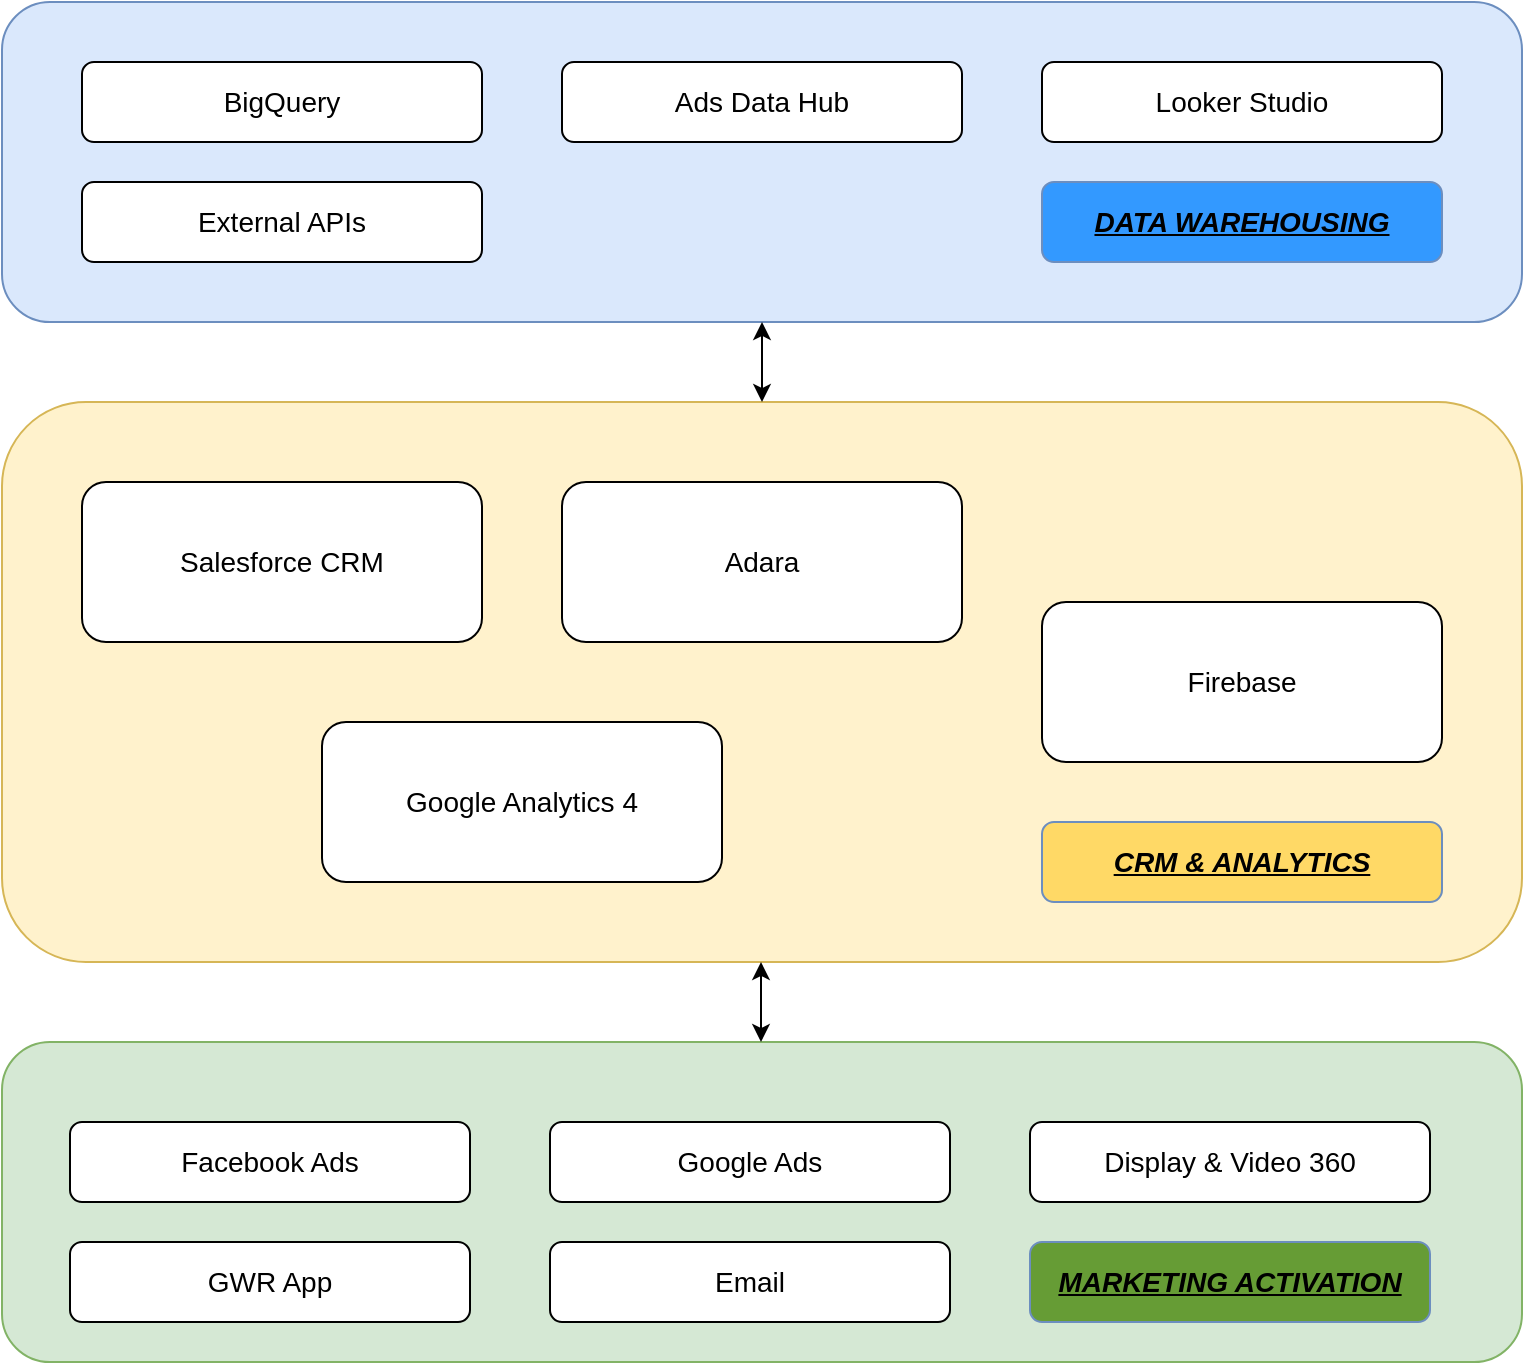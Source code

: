 <mxfile version="21.6.1" type="github">
  <diagram name="Page-1" id="ZJVI5weoRwxCD6mdnaFn">
    <mxGraphModel dx="829" dy="579" grid="1" gridSize="10" guides="1" tooltips="1" connect="1" arrows="1" fold="1" page="1" pageScale="1" pageWidth="827" pageHeight="1169" math="0" shadow="0">
      <root>
        <mxCell id="0" />
        <mxCell id="1" parent="0" />
        <mxCell id="XLbvD_315AaSUv3qH8E9-13" value="" style="rounded=1;whiteSpace=wrap;html=1;fillColor=#fff2cc;strokeColor=#d6b656;" vertex="1" parent="1">
          <mxGeometry x="40" y="240" width="760" height="280" as="geometry" />
        </mxCell>
        <mxCell id="XLbvD_315AaSUv3qH8E9-12" value="" style="rounded=1;whiteSpace=wrap;html=1;fillColor=#dae8fc;strokeColor=#6c8ebf;" vertex="1" parent="1">
          <mxGeometry x="40" y="40" width="760" height="160" as="geometry" />
        </mxCell>
        <mxCell id="FjG-L-fSqGVDfDOuXEye-6" value="BigQuery" style="rounded=1;whiteSpace=wrap;html=1;fontSize=14;" parent="1" vertex="1">
          <mxGeometry x="80" y="70" width="200" height="40" as="geometry" />
        </mxCell>
        <mxCell id="XLbvD_315AaSUv3qH8E9-2" value="Ads Data Hub" style="rounded=1;whiteSpace=wrap;html=1;fontSize=14;" vertex="1" parent="1">
          <mxGeometry x="320" y="70" width="200" height="40" as="geometry" />
        </mxCell>
        <mxCell id="XLbvD_315AaSUv3qH8E9-3" value="Looker Studio" style="rounded=1;whiteSpace=wrap;html=1;fontSize=14;" vertex="1" parent="1">
          <mxGeometry x="560" y="70" width="200" height="40" as="geometry" />
        </mxCell>
        <mxCell id="XLbvD_315AaSUv3qH8E9-4" value="Salesforce CRM" style="rounded=1;whiteSpace=wrap;html=1;fontSize=14;" vertex="1" parent="1">
          <mxGeometry x="80" y="280" width="200" height="80" as="geometry" />
        </mxCell>
        <mxCell id="XLbvD_315AaSUv3qH8E9-5" value="Adara" style="rounded=1;whiteSpace=wrap;html=1;fontSize=14;" vertex="1" parent="1">
          <mxGeometry x="320" y="280" width="200" height="80" as="geometry" />
        </mxCell>
        <mxCell id="XLbvD_315AaSUv3qH8E9-6" value="Google Analytics 4" style="rounded=1;whiteSpace=wrap;html=1;fontSize=14;" vertex="1" parent="1">
          <mxGeometry x="200" y="400" width="200" height="80" as="geometry" />
        </mxCell>
        <mxCell id="XLbvD_315AaSUv3qH8E9-7" value="Firebase" style="rounded=1;whiteSpace=wrap;html=1;fontSize=14;" vertex="1" parent="1">
          <mxGeometry x="560" y="340" width="200" height="80" as="geometry" />
        </mxCell>
        <mxCell id="XLbvD_315AaSUv3qH8E9-14" value="External APIs" style="rounded=1;whiteSpace=wrap;html=1;fontSize=14;" vertex="1" parent="1">
          <mxGeometry x="80" y="130" width="200" height="40" as="geometry" />
        </mxCell>
        <mxCell id="XLbvD_315AaSUv3qH8E9-15" value="" style="rounded=1;whiteSpace=wrap;html=1;fillColor=#d5e8d4;strokeColor=#82b366;" vertex="1" parent="1">
          <mxGeometry x="40" y="560" width="760" height="160" as="geometry" />
        </mxCell>
        <mxCell id="XLbvD_315AaSUv3qH8E9-16" value="Facebook Ads" style="rounded=1;whiteSpace=wrap;html=1;fontSize=14;" vertex="1" parent="1">
          <mxGeometry x="74" y="600" width="200" height="40" as="geometry" />
        </mxCell>
        <mxCell id="XLbvD_315AaSUv3qH8E9-17" value="Google Ads" style="rounded=1;whiteSpace=wrap;html=1;fontSize=14;" vertex="1" parent="1">
          <mxGeometry x="314" y="600" width="200" height="40" as="geometry" />
        </mxCell>
        <mxCell id="XLbvD_315AaSUv3qH8E9-18" value="Display &amp;amp; Video 360" style="rounded=1;whiteSpace=wrap;html=1;fontSize=14;" vertex="1" parent="1">
          <mxGeometry x="554" y="600" width="200" height="40" as="geometry" />
        </mxCell>
        <mxCell id="XLbvD_315AaSUv3qH8E9-19" value="" style="endArrow=classic;startArrow=classic;html=1;rounded=1;entryX=0.5;entryY=1;entryDx=0;entryDy=0;exitX=0.5;exitY=0;exitDx=0;exitDy=0;" edge="1" parent="1" source="XLbvD_315AaSUv3qH8E9-13" target="XLbvD_315AaSUv3qH8E9-12">
          <mxGeometry width="50" height="50" relative="1" as="geometry">
            <mxPoint x="380" y="270" as="sourcePoint" />
            <mxPoint x="430" y="220" as="targetPoint" />
          </mxGeometry>
        </mxCell>
        <mxCell id="XLbvD_315AaSUv3qH8E9-28" value="" style="endArrow=classic;startArrow=classic;html=1;rounded=1;entryX=0.5;entryY=1;entryDx=0;entryDy=0;exitX=0.5;exitY=0;exitDx=0;exitDy=0;fontStyle=7;fontSize=12;" edge="1" parent="1">
          <mxGeometry width="50" height="50" relative="1" as="geometry">
            <mxPoint x="419.5" y="560" as="sourcePoint" />
            <mxPoint x="419.5" y="520" as="targetPoint" />
          </mxGeometry>
        </mxCell>
        <mxCell id="XLbvD_315AaSUv3qH8E9-29" value="&lt;b&gt;&lt;i&gt;&lt;u&gt;DATA WAREHOUSING&lt;/u&gt;&lt;/i&gt;&lt;/b&gt;" style="rounded=1;whiteSpace=wrap;html=1;fontSize=14;fillColor=#3399FF;strokeColor=#6c8ebf;" vertex="1" parent="1">
          <mxGeometry x="560" y="130" width="200" height="40" as="geometry" />
        </mxCell>
        <mxCell id="XLbvD_315AaSUv3qH8E9-30" value="&lt;b&gt;&lt;i&gt;&lt;u&gt;CRM &amp;amp; ANALYTICS&lt;/u&gt;&lt;/i&gt;&lt;/b&gt;" style="rounded=1;whiteSpace=wrap;html=1;fontSize=14;fillColor=#FFD966;strokeColor=#6c8ebf;" vertex="1" parent="1">
          <mxGeometry x="560" y="450" width="200" height="40" as="geometry" />
        </mxCell>
        <mxCell id="XLbvD_315AaSUv3qH8E9-31" value="&lt;b&gt;&lt;i&gt;&lt;u&gt;MARKETING ACTIVATION&lt;/u&gt;&lt;/i&gt;&lt;/b&gt;" style="rounded=1;whiteSpace=wrap;html=1;fontSize=14;fillColor=#669c35;strokeColor=#6c8ebf;" vertex="1" parent="1">
          <mxGeometry x="554" y="660" width="200" height="40" as="geometry" />
        </mxCell>
        <mxCell id="XLbvD_315AaSUv3qH8E9-32" value="GWR App" style="rounded=1;whiteSpace=wrap;html=1;fontSize=14;" vertex="1" parent="1">
          <mxGeometry x="74" y="660" width="200" height="40" as="geometry" />
        </mxCell>
        <mxCell id="XLbvD_315AaSUv3qH8E9-33" value="Email" style="rounded=1;whiteSpace=wrap;html=1;fontSize=14;" vertex="1" parent="1">
          <mxGeometry x="314" y="660" width="200" height="40" as="geometry" />
        </mxCell>
      </root>
    </mxGraphModel>
  </diagram>
</mxfile>
